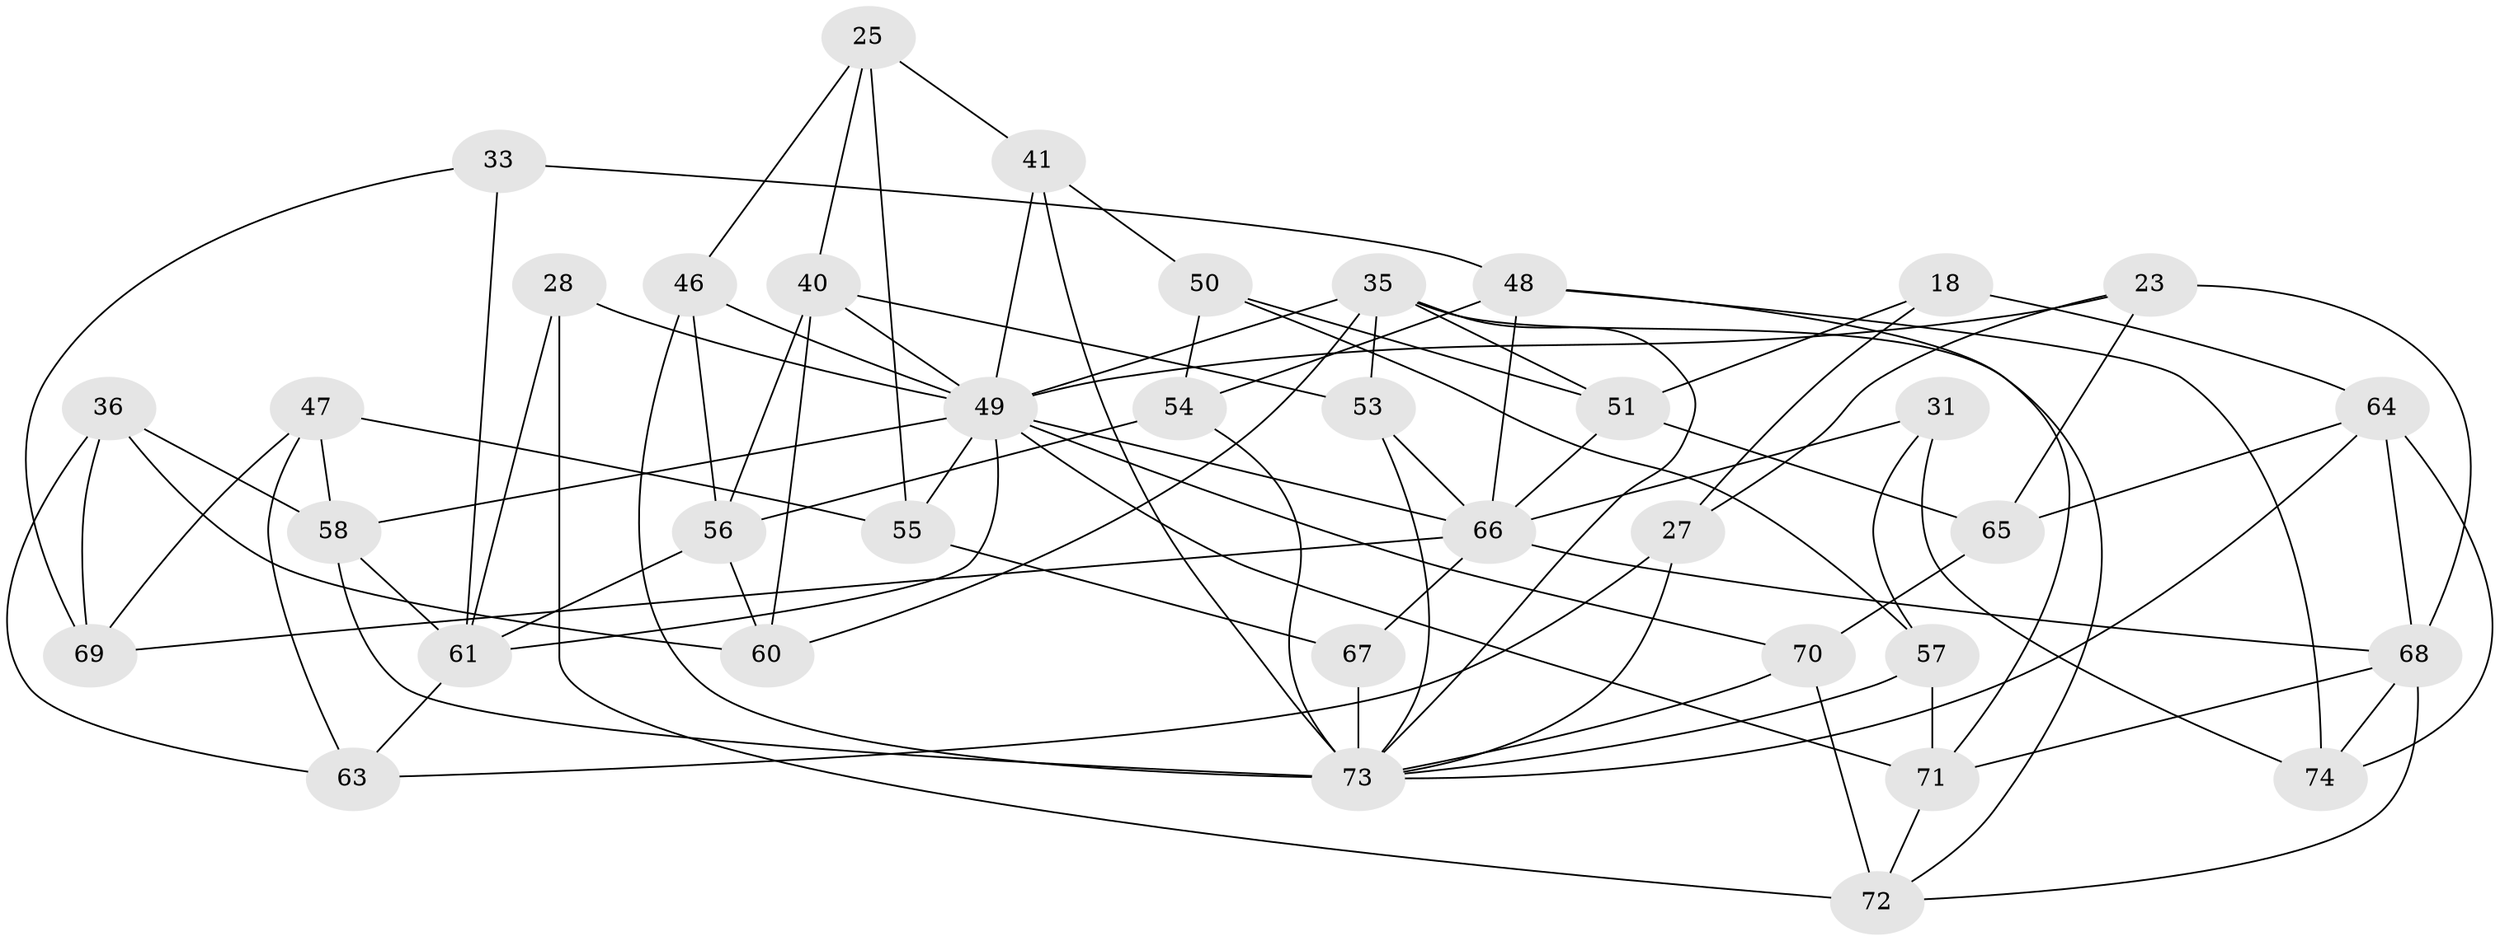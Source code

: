 // original degree distribution, {4: 1.0}
// Generated by graph-tools (version 1.1) at 2025/57/03/09/25 04:57:45]
// undirected, 37 vertices, 88 edges
graph export_dot {
graph [start="1"]
  node [color=gray90,style=filled];
  18;
  23;
  25;
  27;
  28;
  31;
  33;
  35 [super="+34"];
  36;
  40 [super="+3"];
  41;
  46;
  47;
  48 [super="+12"];
  49 [super="+17+42+39"];
  50;
  51 [super="+30"];
  53;
  54;
  55;
  56 [super="+1+2"];
  57 [super="+5"];
  58 [super="+52"];
  60 [super="+4"];
  61 [super="+29+24"];
  63;
  64 [super="+32"];
  65;
  66 [super="+11+16+62"];
  67 [super="+7+10"];
  68 [super="+59"];
  69;
  70;
  71 [super="+9"];
  72 [super="+13"];
  73 [super="+44+43+45"];
  74;
  18 -- 51;
  18 -- 27;
  18 -- 64 [weight=2];
  23 -- 65;
  23 -- 27;
  23 -- 68;
  23 -- 49;
  25 -- 46;
  25 -- 41;
  25 -- 55;
  25 -- 40;
  27 -- 63;
  27 -- 73;
  28 -- 72 [weight=2];
  28 -- 61;
  28 -- 49;
  31 -- 57 [weight=2];
  31 -- 74;
  31 -- 66;
  33 -- 48 [weight=2];
  33 -- 61;
  33 -- 69;
  35 -- 72;
  35 -- 60 [weight=2];
  35 -- 51 [weight=2];
  35 -- 53;
  35 -- 49;
  35 -- 73;
  36 -- 60;
  36 -- 58;
  36 -- 69;
  36 -- 63;
  40 -- 49 [weight=2];
  40 -- 53;
  40 -- 60;
  40 -- 56;
  41 -- 50;
  41 -- 49;
  41 -- 73;
  46 -- 49;
  46 -- 56;
  46 -- 73;
  47 -- 55;
  47 -- 63;
  47 -- 69;
  47 -- 58;
  48 -- 74;
  48 -- 54;
  48 -- 71;
  48 -- 66;
  49 -- 66 [weight=3];
  49 -- 61 [weight=2];
  49 -- 55;
  49 -- 58;
  49 -- 70;
  49 -- 71;
  50 -- 54;
  50 -- 57;
  50 -- 51;
  51 -- 65;
  51 -- 66;
  53 -- 66;
  53 -- 73;
  54 -- 56;
  54 -- 73;
  55 -- 67;
  56 -- 61 [weight=3];
  56 -- 60 [weight=2];
  57 -- 71 [weight=2];
  57 -- 73;
  58 -- 61 [weight=2];
  58 -- 73;
  61 -- 63;
  64 -- 73 [weight=2];
  64 -- 74;
  64 -- 68 [weight=2];
  64 -- 65;
  65 -- 70;
  66 -- 67 [weight=2];
  66 -- 69;
  66 -- 68 [weight=2];
  67 -- 73 [weight=5];
  68 -- 71;
  68 -- 72;
  68 -- 74;
  70 -- 72;
  70 -- 73;
  71 -- 72;
}
